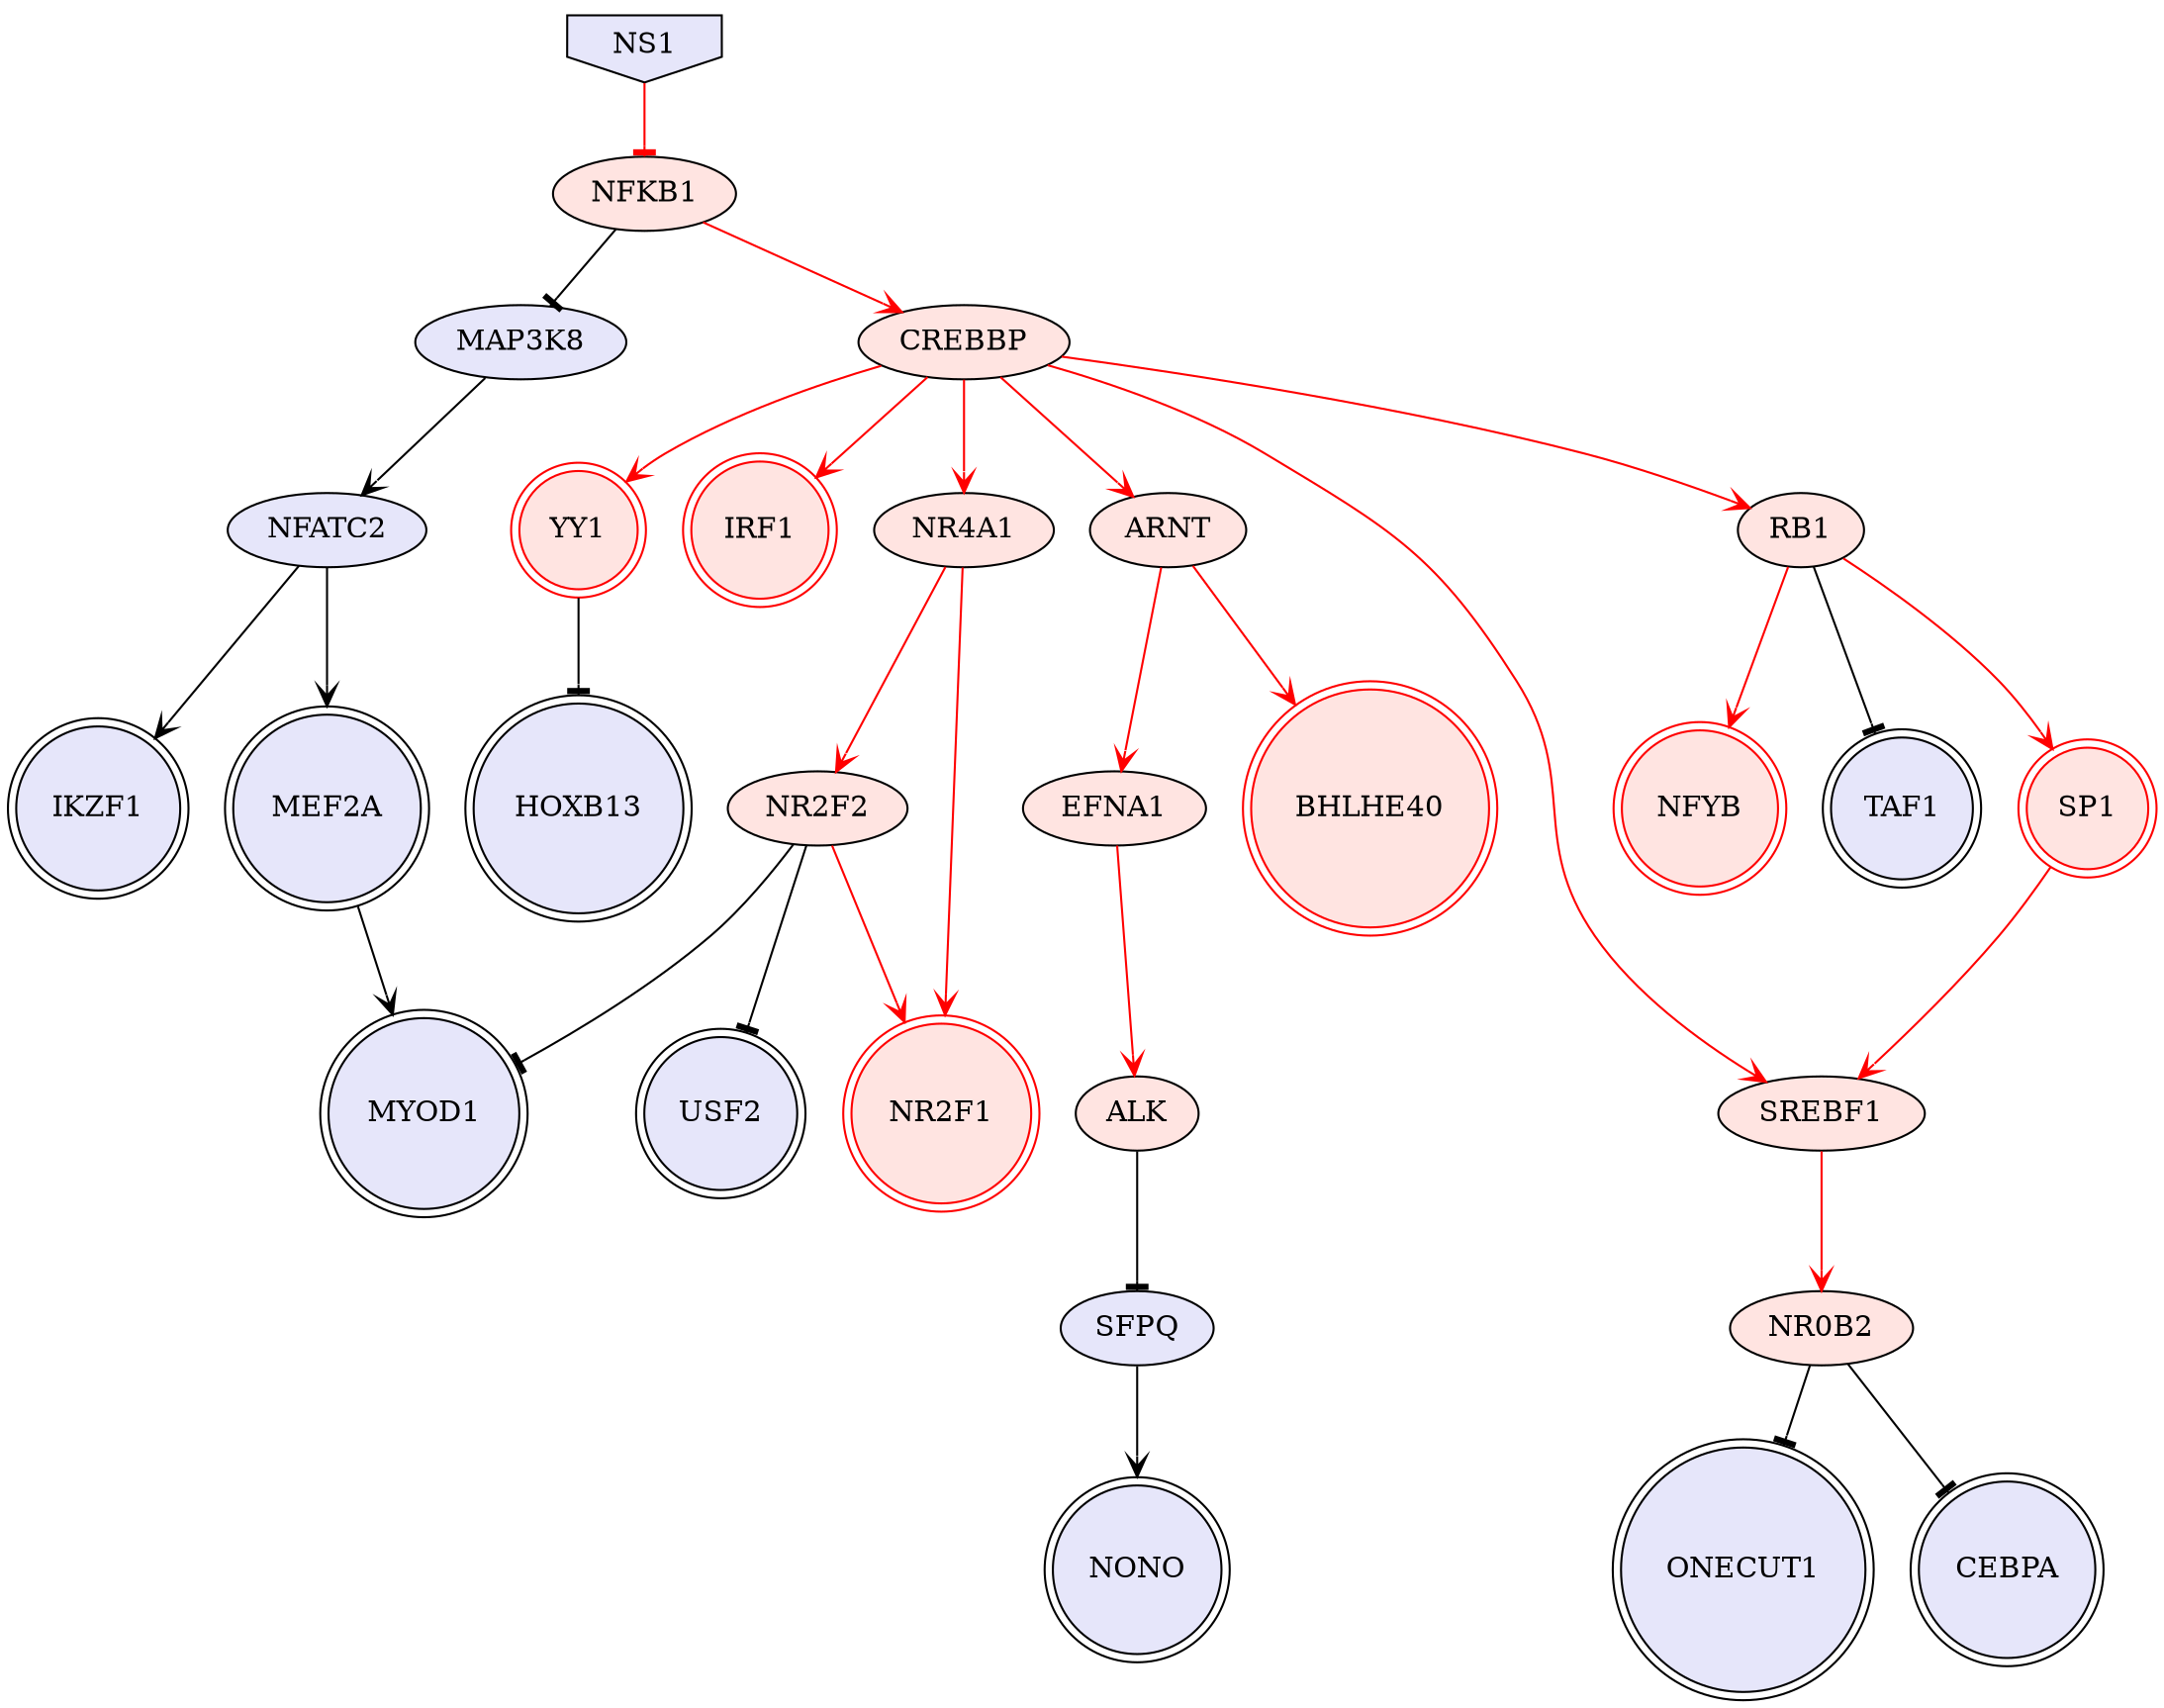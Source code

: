 digraph {

MAP3K8->NFATC2 [penwidth=1, color=black, arrowhead="vee"]
SFPQ->NONO [penwidth=1, color=black, arrowhead="vee"]
RB1->TAF1 [penwidth=1, color=black, arrowhead="tee"]
NFKB1->MAP3K8 [penwidth=1, color=black, arrowhead="tee"]
MEF2A->MYOD1 [penwidth=1, color=black, arrowhead="vee"]
NR0B2->CEBPA [penwidth=1, color=black, arrowhead="tee"]
NR0B2->ONECUT1 [penwidth=1, color=black, arrowhead="tee"]
NR2F2->MYOD1 [penwidth=1, color=black, arrowhead="tee"]
NR2F2->USF2 [penwidth=1, color=black, arrowhead="tee"]
ALK->SFPQ [penwidth=1, color=black, arrowhead="tee"]
YY1->HOXB13 [penwidth=1, color=black, arrowhead="tee"]
NFATC2->MEF2A [penwidth=1, color=black, arrowhead="vee"]
NFATC2->IKZF1 [penwidth=1, color=black, arrowhead="vee"]
CREBBP->IRF1 [penwidth=1, color=red, arrowhead="vee"]
CREBBP->RB1 [penwidth=1, color=red, arrowhead="vee"]
CREBBP->NR4A1 [penwidth=1, color=red, arrowhead="vee"]
CREBBP->YY1 [penwidth=1, color=red, arrowhead="vee"]
CREBBP->ARNT [penwidth=1, color=red, arrowhead="vee"]
CREBBP->SREBF1 [penwidth=1, color=red, arrowhead="vee"]
SP1->SREBF1 [penwidth=1, color=red, arrowhead="vee"]
RB1->SP1 [penwidth=1, color=red, arrowhead="vee"]
RB1->NFYB [penwidth=1, color=red, arrowhead="vee"]
NFKB1->CREBBP [penwidth=1, color=red, arrowhead="vee"]
EFNA1->ALK [penwidth=1, color=red, arrowhead="vee"]
NR2F2->NR2F1 [penwidth=1, color=red, arrowhead="vee"]
NR4A1->NR2F2 [penwidth=1, color=red, arrowhead="vee"]
NR4A1->NR2F1 [penwidth=1, color=red, arrowhead="vee"]
ARNT->EFNA1 [penwidth=1, color=red, arrowhead="vee"]
ARNT->BHLHE40 [penwidth=1, color=red, arrowhead="vee"]
SREBF1->NR0B2 [penwidth=1, color=red, arrowhead="vee"]
NS1->NFKB1 [penwidth=1, color=red, arrowhead="tee"]
NS1 [style=filled, color=black, fillcolor=lavender, shape=invhouse];
MEF2A [style=filled, color=black, fillcolor=lavender, shape=doublecircle];
HOXB13 [style=filled, color=black, fillcolor=lavender, shape=doublecircle];
CEBPA [style=filled, color=black, fillcolor=lavender, shape=doublecircle];
USF2 [style=filled, color=black, fillcolor=lavender, shape=doublecircle];
BHLHE40 [style=filled, color=red, fillcolor=mistyrose, shape=doublecircle];
IKZF1 [style=filled, color=black, fillcolor=lavender, shape=doublecircle];
NR2F1 [style=filled, color=red, fillcolor=mistyrose, shape=doublecircle];
NONO [style=filled, color=black, fillcolor=lavender, shape=doublecircle];
ONECUT1 [style=filled, color=black, fillcolor=lavender, shape=doublecircle];
SP1 [style=filled, color=red, fillcolor=mistyrose, shape=doublecircle];
MYOD1 [style=filled, color=black, fillcolor=lavender, shape=doublecircle];
TAF1 [style=filled, color=black, fillcolor=lavender, shape=doublecircle];
IRF1 [style=filled, color=red, fillcolor=mistyrose, shape=doublecircle];
YY1 [style=filled, color=red, fillcolor=mistyrose, shape=doublecircle];
NFYB [style=filled, color=red, fillcolor=mistyrose, shape=doublecircle];
MAP3K8 [style=filled, fillcolor=lavender];
SFPQ [style=filled, fillcolor=lavender];
RB1 [style=filled, fillcolor=mistyrose];
NFKB1 [style=filled, fillcolor=mistyrose];
NR0B2 [style=filled, fillcolor=mistyrose];
NR2F2 [style=filled, fillcolor=mistyrose];
ALK [style=filled, fillcolor=mistyrose];
NFATC2 [style=filled, fillcolor=lavender];
CREBBP [style=filled, fillcolor=mistyrose];
EFNA1 [style=filled, fillcolor=mistyrose];
NR4A1 [style=filled, fillcolor=mistyrose];
ARNT [style=filled, fillcolor=mistyrose];
SREBF1 [style=filled, fillcolor=mistyrose];


}
